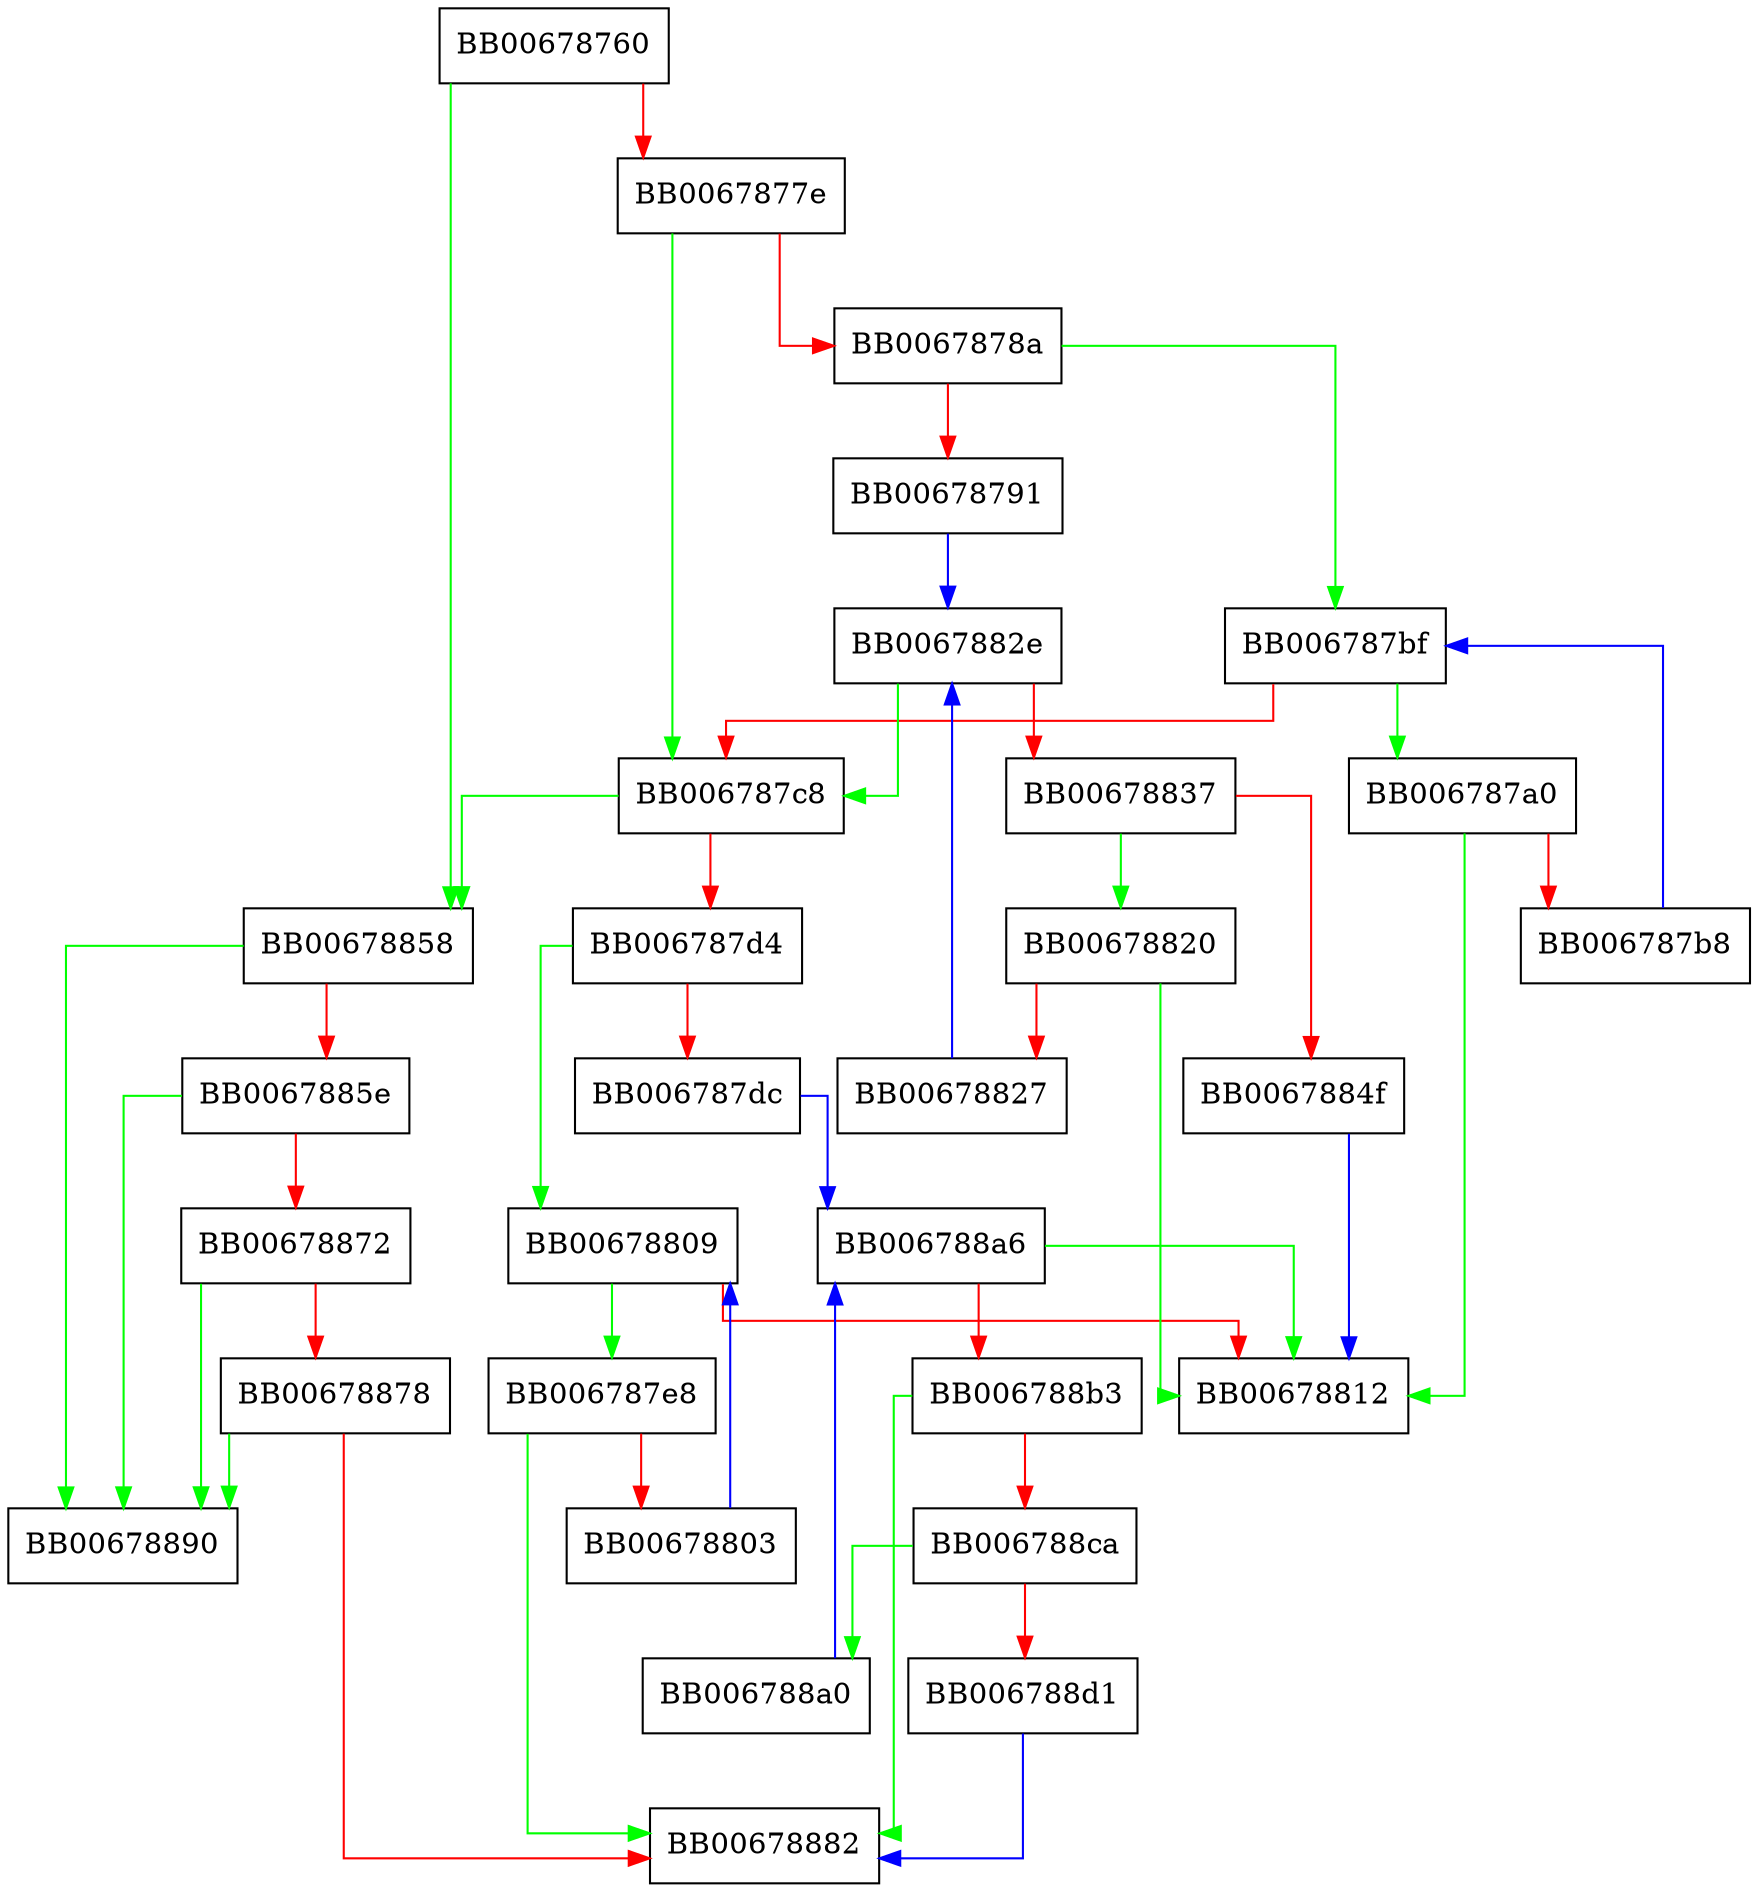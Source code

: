digraph obj_trust {
  node [shape="box"];
  graph [splines=ortho];
  BB00678760 -> BB00678858 [color="green"];
  BB00678760 -> BB0067877e [color="red"];
  BB0067877e -> BB006787c8 [color="green"];
  BB0067877e -> BB0067878a [color="red"];
  BB0067878a -> BB006787bf [color="green"];
  BB0067878a -> BB00678791 [color="red"];
  BB00678791 -> BB0067882e [color="blue"];
  BB006787a0 -> BB00678812 [color="green"];
  BB006787a0 -> BB006787b8 [color="red"];
  BB006787b8 -> BB006787bf [color="blue"];
  BB006787bf -> BB006787a0 [color="green"];
  BB006787bf -> BB006787c8 [color="red"];
  BB006787c8 -> BB00678858 [color="green"];
  BB006787c8 -> BB006787d4 [color="red"];
  BB006787d4 -> BB00678809 [color="green"];
  BB006787d4 -> BB006787dc [color="red"];
  BB006787dc -> BB006788a6 [color="blue"];
  BB006787e8 -> BB00678882 [color="green"];
  BB006787e8 -> BB00678803 [color="red"];
  BB00678803 -> BB00678809 [color="blue"];
  BB00678809 -> BB006787e8 [color="green"];
  BB00678809 -> BB00678812 [color="red"];
  BB00678820 -> BB00678812 [color="green"];
  BB00678820 -> BB00678827 [color="red"];
  BB00678827 -> BB0067882e [color="blue"];
  BB0067882e -> BB006787c8 [color="green"];
  BB0067882e -> BB00678837 [color="red"];
  BB00678837 -> BB00678820 [color="green"];
  BB00678837 -> BB0067884f [color="red"];
  BB0067884f -> BB00678812 [color="blue"];
  BB00678858 -> BB00678890 [color="green"];
  BB00678858 -> BB0067885e [color="red"];
  BB0067885e -> BB00678890 [color="green"];
  BB0067885e -> BB00678872 [color="red"];
  BB00678872 -> BB00678890 [color="green"];
  BB00678872 -> BB00678878 [color="red"];
  BB00678878 -> BB00678890 [color="green"];
  BB00678878 -> BB00678882 [color="red"];
  BB006788a0 -> BB006788a6 [color="blue"];
  BB006788a6 -> BB00678812 [color="green"];
  BB006788a6 -> BB006788b3 [color="red"];
  BB006788b3 -> BB00678882 [color="green"];
  BB006788b3 -> BB006788ca [color="red"];
  BB006788ca -> BB006788a0 [color="green"];
  BB006788ca -> BB006788d1 [color="red"];
  BB006788d1 -> BB00678882 [color="blue"];
}